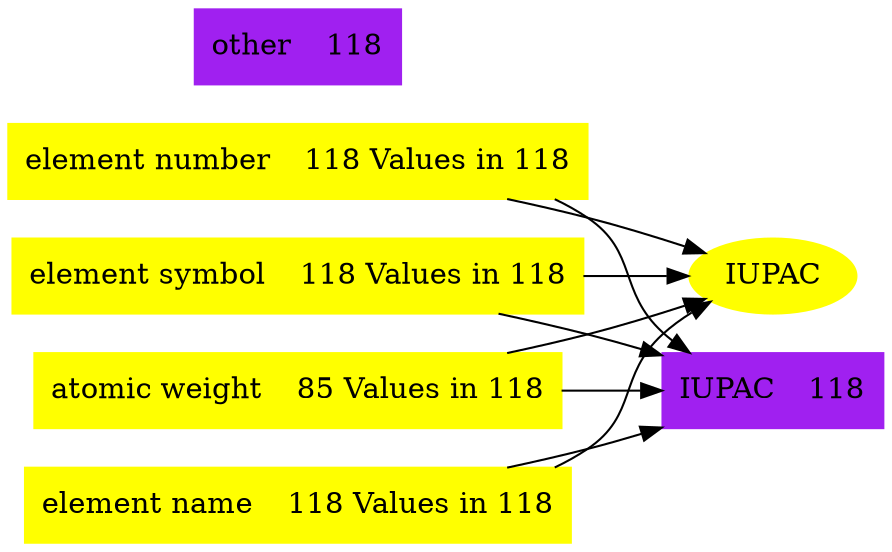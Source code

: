 
    digraph sdsu {
	size="36,36";
   rankdir=LR
	node [color=yellow, style=filled];
    "IUPAC"
  node [shape=record, color=yellow, style=filled];
 "atomic weight" [label="{ atomic weight | 85 Values in 118  }"]
"element name" [label="{ element name | 118 Values in 118  }"]
"element number" [label="{ element number | 118 Values in 118  }"]
"element symbol" [label="{ element symbol | 118 Values in 118  }"]
node [color=purple, style=filled]; 
node [shape=record]; 
 "record" [label="{<f0> IUPAC | 118}"] 
 "r_other" [label="{<f0> other | 118}"] 
 # relation from categories to domain
 "atomic weight" -> "IUPAC" 
 "element name" -> "IUPAC" 
 "element number" -> "IUPAC" 
 "element symbol" -> "IUPAC" 
# relation from categories to records
 "atomic weight" -> "record" 
 "element name" -> "record" 
 "element number" -> "record" 
 "element symbol" -> "record" 
}
